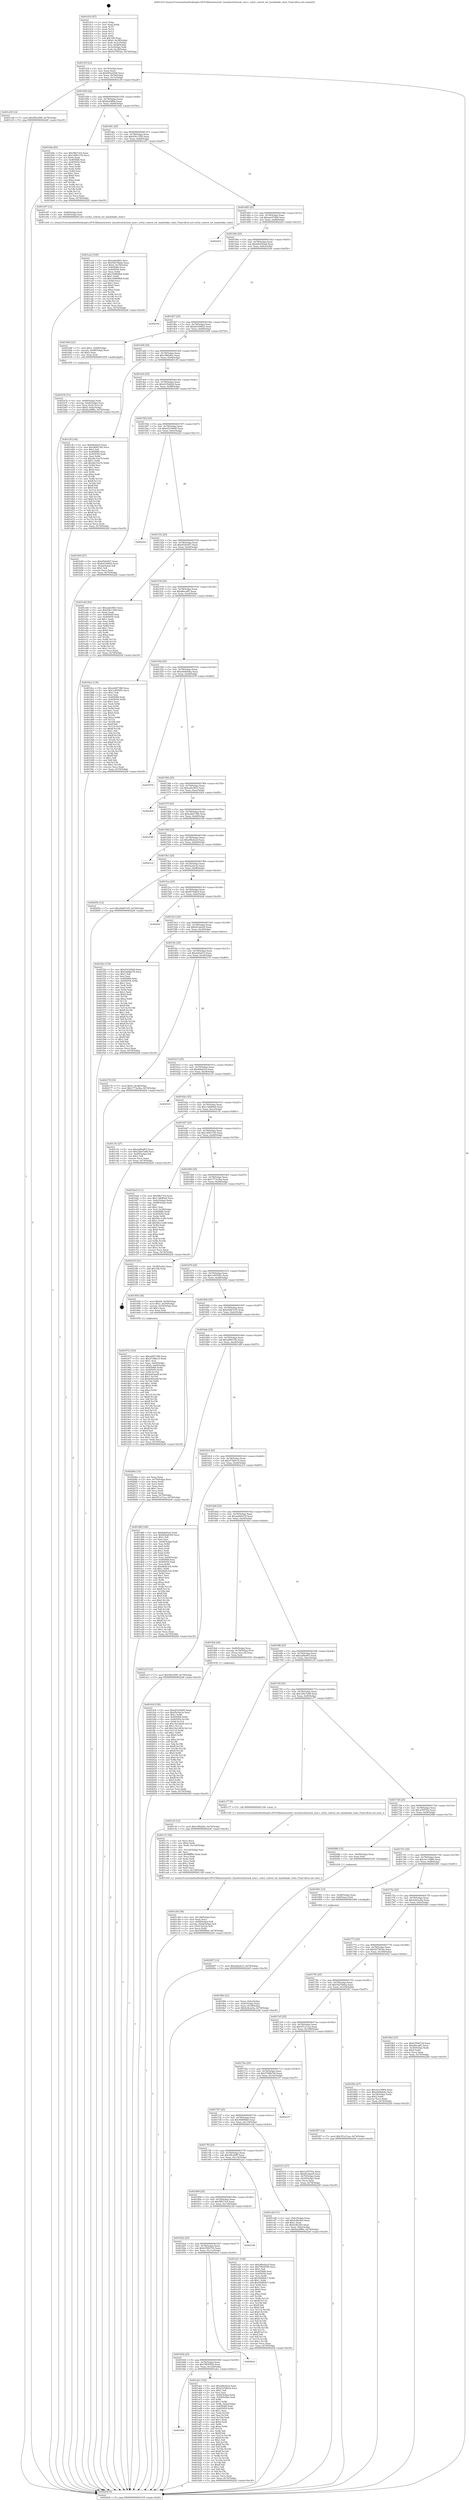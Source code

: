 digraph "0x401410" {
  label = "0x401410 (/mnt/c/Users/mathe/Desktop/tcc/POCII/binaries/extr_linuxfsocfs2stack_user.c_ocfs2_control_set_handshake_state_Final-ollvm.out::main(0))"
  labelloc = "t"
  node[shape=record]

  Entry [label="",width=0.3,height=0.3,shape=circle,fillcolor=black,style=filled]
  "0x40143f" [label="{
     0x40143f [23]\l
     | [instrs]\l
     &nbsp;&nbsp;0x40143f \<+3\>: mov -0x74(%rbp),%eax\l
     &nbsp;&nbsp;0x401442 \<+2\>: mov %eax,%ecx\l
     &nbsp;&nbsp;0x401444 \<+6\>: sub $0x802ad356,%ecx\l
     &nbsp;&nbsp;0x40144a \<+3\>: mov %eax,-0x78(%rbp)\l
     &nbsp;&nbsp;0x40144d \<+3\>: mov %ecx,-0x7c(%rbp)\l
     &nbsp;&nbsp;0x401450 \<+6\>: je 0000000000401e38 \<main+0xa28\>\l
  }"]
  "0x401e38" [label="{
     0x401e38 [12]\l
     | [instrs]\l
     &nbsp;&nbsp;0x401e38 \<+7\>: movl $0x5f4cd5f9,-0x74(%rbp)\l
     &nbsp;&nbsp;0x401e3f \<+5\>: jmp 000000000040224f \<main+0xe3f\>\l
  }"]
  "0x401456" [label="{
     0x401456 [22]\l
     | [instrs]\l
     &nbsp;&nbsp;0x401456 \<+5\>: jmp 000000000040145b \<main+0x4b\>\l
     &nbsp;&nbsp;0x40145b \<+3\>: mov -0x78(%rbp),%eax\l
     &nbsp;&nbsp;0x40145e \<+5\>: sub $0x8a24ff9e,%eax\l
     &nbsp;&nbsp;0x401463 \<+3\>: mov %eax,-0x80(%rbp)\l
     &nbsp;&nbsp;0x401466 \<+6\>: je 0000000000401b9a \<main+0x78a\>\l
  }"]
  Exit [label="",width=0.3,height=0.3,shape=circle,fillcolor=black,style=filled,peripheries=2]
  "0x401b9a" [label="{
     0x401b9a [83]\l
     | [instrs]\l
     &nbsp;&nbsp;0x401b9a \<+5\>: mov $0x5ffa73c6,%eax\l
     &nbsp;&nbsp;0x401b9f \<+5\>: mov $0x14081152,%ecx\l
     &nbsp;&nbsp;0x401ba4 \<+2\>: xor %edx,%edx\l
     &nbsp;&nbsp;0x401ba6 \<+7\>: mov 0x405068,%esi\l
     &nbsp;&nbsp;0x401bad \<+7\>: mov 0x405054,%edi\l
     &nbsp;&nbsp;0x401bb4 \<+3\>: sub $0x1,%edx\l
     &nbsp;&nbsp;0x401bb7 \<+3\>: mov %esi,%r8d\l
     &nbsp;&nbsp;0x401bba \<+3\>: add %edx,%r8d\l
     &nbsp;&nbsp;0x401bbd \<+4\>: imul %r8d,%esi\l
     &nbsp;&nbsp;0x401bc1 \<+3\>: and $0x1,%esi\l
     &nbsp;&nbsp;0x401bc4 \<+3\>: cmp $0x0,%esi\l
     &nbsp;&nbsp;0x401bc7 \<+4\>: sete %r9b\l
     &nbsp;&nbsp;0x401bcb \<+3\>: cmp $0xa,%edi\l
     &nbsp;&nbsp;0x401bce \<+4\>: setl %r10b\l
     &nbsp;&nbsp;0x401bd2 \<+3\>: mov %r9b,%r11b\l
     &nbsp;&nbsp;0x401bd5 \<+3\>: and %r10b,%r11b\l
     &nbsp;&nbsp;0x401bd8 \<+3\>: xor %r10b,%r9b\l
     &nbsp;&nbsp;0x401bdb \<+3\>: or %r9b,%r11b\l
     &nbsp;&nbsp;0x401bde \<+4\>: test $0x1,%r11b\l
     &nbsp;&nbsp;0x401be2 \<+3\>: cmovne %ecx,%eax\l
     &nbsp;&nbsp;0x401be5 \<+3\>: mov %eax,-0x74(%rbp)\l
     &nbsp;&nbsp;0x401be8 \<+5\>: jmp 000000000040224f \<main+0xe3f\>\l
  }"]
  "0x40146c" [label="{
     0x40146c [25]\l
     | [instrs]\l
     &nbsp;&nbsp;0x40146c \<+5\>: jmp 0000000000401471 \<main+0x61\>\l
     &nbsp;&nbsp;0x401471 \<+3\>: mov -0x78(%rbp),%eax\l
     &nbsp;&nbsp;0x401474 \<+5\>: sub $0x93b11f58,%eax\l
     &nbsp;&nbsp;0x401479 \<+6\>: mov %eax,-0x84(%rbp)\l
     &nbsp;&nbsp;0x40147f \<+6\>: je 0000000000401e97 \<main+0xa87\>\l
  }"]
  "0x402097" [label="{
     0x402097 [12]\l
     | [instrs]\l
     &nbsp;&nbsp;0x402097 \<+7\>: movl $0x2d2a433,-0x74(%rbp)\l
     &nbsp;&nbsp;0x40209e \<+5\>: jmp 000000000040224f \<main+0xe3f\>\l
  }"]
  "0x401e97" [label="{
     0x401e97 [12]\l
     | [instrs]\l
     &nbsp;&nbsp;0x401e97 \<+4\>: mov -0x60(%rbp),%rdi\l
     &nbsp;&nbsp;0x401e9b \<+3\>: mov -0x50(%rbp),%esi\l
     &nbsp;&nbsp;0x401e9e \<+5\>: call 00000000004013e0 \<ocfs2_control_set_handshake_state\>\l
     | [calls]\l
     &nbsp;&nbsp;0x4013e0 \{1\} (/mnt/c/Users/mathe/Desktop/tcc/POCII/binaries/extr_linuxfsocfs2stack_user.c_ocfs2_control_set_handshake_state_Final-ollvm.out::ocfs2_control_set_handshake_state)\l
  }"]
  "0x401485" [label="{
     0x401485 [25]\l
     | [instrs]\l
     &nbsp;&nbsp;0x401485 \<+5\>: jmp 000000000040148a \<main+0x7a\>\l
     &nbsp;&nbsp;0x40148a \<+3\>: mov -0x78(%rbp),%eax\l
     &nbsp;&nbsp;0x40148d \<+5\>: sub $0xaac07406,%eax\l
     &nbsp;&nbsp;0x401492 \<+6\>: mov %eax,-0x88(%rbp)\l
     &nbsp;&nbsp;0x401498 \<+6\>: je 0000000000402243 \<main+0xe33\>\l
  }"]
  "0x401fc8" [label="{
     0x401fc8 [150]\l
     | [instrs]\l
     &nbsp;&nbsp;0x401fc8 \<+5\>: mov $0xd3216649,%edx\l
     &nbsp;&nbsp;0x401fcd \<+5\>: mov $0xf5a3dc3e,%esi\l
     &nbsp;&nbsp;0x401fd2 \<+3\>: mov $0x1,%r8b\l
     &nbsp;&nbsp;0x401fd5 \<+8\>: mov 0x405068,%r9d\l
     &nbsp;&nbsp;0x401fdd \<+8\>: mov 0x405054,%r10d\l
     &nbsp;&nbsp;0x401fe5 \<+3\>: mov %r9d,%r11d\l
     &nbsp;&nbsp;0x401fe8 \<+7\>: sub $0x19a14830,%r11d\l
     &nbsp;&nbsp;0x401fef \<+4\>: sub $0x1,%r11d\l
     &nbsp;&nbsp;0x401ff3 \<+7\>: add $0x19a14830,%r11d\l
     &nbsp;&nbsp;0x401ffa \<+4\>: imul %r11d,%r9d\l
     &nbsp;&nbsp;0x401ffe \<+4\>: and $0x1,%r9d\l
     &nbsp;&nbsp;0x402002 \<+4\>: cmp $0x0,%r9d\l
     &nbsp;&nbsp;0x402006 \<+3\>: sete %bl\l
     &nbsp;&nbsp;0x402009 \<+4\>: cmp $0xa,%r10d\l
     &nbsp;&nbsp;0x40200d \<+4\>: setl %r14b\l
     &nbsp;&nbsp;0x402011 \<+3\>: mov %bl,%r15b\l
     &nbsp;&nbsp;0x402014 \<+4\>: xor $0xff,%r15b\l
     &nbsp;&nbsp;0x402018 \<+3\>: mov %r14b,%r12b\l
     &nbsp;&nbsp;0x40201b \<+4\>: xor $0xff,%r12b\l
     &nbsp;&nbsp;0x40201f \<+4\>: xor $0x0,%r8b\l
     &nbsp;&nbsp;0x402023 \<+3\>: mov %r15b,%r13b\l
     &nbsp;&nbsp;0x402026 \<+4\>: and $0x0,%r13b\l
     &nbsp;&nbsp;0x40202a \<+3\>: and %r8b,%bl\l
     &nbsp;&nbsp;0x40202d \<+3\>: mov %r12b,%al\l
     &nbsp;&nbsp;0x402030 \<+2\>: and $0x0,%al\l
     &nbsp;&nbsp;0x402032 \<+3\>: and %r8b,%r14b\l
     &nbsp;&nbsp;0x402035 \<+3\>: or %bl,%r13b\l
     &nbsp;&nbsp;0x402038 \<+3\>: or %r14b,%al\l
     &nbsp;&nbsp;0x40203b \<+3\>: xor %al,%r13b\l
     &nbsp;&nbsp;0x40203e \<+3\>: or %r12b,%r15b\l
     &nbsp;&nbsp;0x402041 \<+4\>: xor $0xff,%r15b\l
     &nbsp;&nbsp;0x402045 \<+4\>: or $0x0,%r8b\l
     &nbsp;&nbsp;0x402049 \<+3\>: and %r8b,%r15b\l
     &nbsp;&nbsp;0x40204c \<+3\>: or %r15b,%r13b\l
     &nbsp;&nbsp;0x40204f \<+4\>: test $0x1,%r13b\l
     &nbsp;&nbsp;0x402053 \<+3\>: cmovne %esi,%edx\l
     &nbsp;&nbsp;0x402056 \<+3\>: mov %edx,-0x74(%rbp)\l
     &nbsp;&nbsp;0x402059 \<+5\>: jmp 000000000040224f \<main+0xe3f\>\l
  }"]
  "0x402243" [label="{
     0x402243\l
  }", style=dashed]
  "0x40149e" [label="{
     0x40149e [25]\l
     | [instrs]\l
     &nbsp;&nbsp;0x40149e \<+5\>: jmp 00000000004014a3 \<main+0x93\>\l
     &nbsp;&nbsp;0x4014a3 \<+3\>: mov -0x78(%rbp),%eax\l
     &nbsp;&nbsp;0x4014a6 \<+5\>: sub $0xb81693a8,%eax\l
     &nbsp;&nbsp;0x4014ab \<+6\>: mov %eax,-0x8c(%rbp)\l
     &nbsp;&nbsp;0x4014b1 \<+6\>: je 0000000000402164 \<main+0xd54\>\l
  }"]
  "0x401ea3" [label="{
     0x401ea3 [100]\l
     | [instrs]\l
     &nbsp;&nbsp;0x401ea3 \<+5\>: mov $0xea6cf403,%esi\l
     &nbsp;&nbsp;0x401ea8 \<+5\>: mov $0x5427bbba,%eax\l
     &nbsp;&nbsp;0x401ead \<+7\>: movl $0x0,-0x70(%rbp)\l
     &nbsp;&nbsp;0x401eb4 \<+7\>: mov 0x405068,%ecx\l
     &nbsp;&nbsp;0x401ebb \<+7\>: mov 0x405054,%edx\l
     &nbsp;&nbsp;0x401ec2 \<+3\>: mov %ecx,%r8d\l
     &nbsp;&nbsp;0x401ec5 \<+7\>: add $0x339608b6,%r8d\l
     &nbsp;&nbsp;0x401ecc \<+4\>: sub $0x1,%r8d\l
     &nbsp;&nbsp;0x401ed0 \<+7\>: sub $0x339608b6,%r8d\l
     &nbsp;&nbsp;0x401ed7 \<+4\>: imul %r8d,%ecx\l
     &nbsp;&nbsp;0x401edb \<+3\>: and $0x1,%ecx\l
     &nbsp;&nbsp;0x401ede \<+3\>: cmp $0x0,%ecx\l
     &nbsp;&nbsp;0x401ee1 \<+4\>: sete %r9b\l
     &nbsp;&nbsp;0x401ee5 \<+3\>: cmp $0xa,%edx\l
     &nbsp;&nbsp;0x401ee8 \<+4\>: setl %r10b\l
     &nbsp;&nbsp;0x401eec \<+3\>: mov %r9b,%r11b\l
     &nbsp;&nbsp;0x401eef \<+3\>: and %r10b,%r11b\l
     &nbsp;&nbsp;0x401ef2 \<+3\>: xor %r10b,%r9b\l
     &nbsp;&nbsp;0x401ef5 \<+3\>: or %r9b,%r11b\l
     &nbsp;&nbsp;0x401ef8 \<+4\>: test $0x1,%r11b\l
     &nbsp;&nbsp;0x401efc \<+3\>: cmovne %eax,%esi\l
     &nbsp;&nbsp;0x401eff \<+3\>: mov %esi,-0x74(%rbp)\l
     &nbsp;&nbsp;0x401f02 \<+5\>: jmp 000000000040224f \<main+0xe3f\>\l
  }"]
  "0x402164" [label="{
     0x402164\l
  }", style=dashed]
  "0x4014b7" [label="{
     0x4014b7 [25]\l
     | [instrs]\l
     &nbsp;&nbsp;0x4014b7 \<+5\>: jmp 00000000004014bc \<main+0xac\>\l
     &nbsp;&nbsp;0x4014bc \<+3\>: mov -0x78(%rbp),%eax\l
     &nbsp;&nbsp;0x4014bf \<+5\>: sub $0xbd149625,%eax\l
     &nbsp;&nbsp;0x4014c4 \<+6\>: mov %eax,-0x90(%rbp)\l
     &nbsp;&nbsp;0x4014ca \<+6\>: je 0000000000401b64 \<main+0x754\>\l
  }"]
  "0x401cb0" [label="{
     0x401cb0 [36]\l
     | [instrs]\l
     &nbsp;&nbsp;0x401cb0 \<+6\>: mov -0x128(%rbp),%ecx\l
     &nbsp;&nbsp;0x401cb6 \<+3\>: imul %eax,%ecx\l
     &nbsp;&nbsp;0x401cb9 \<+4\>: mov -0x60(%rbp),%r8\l
     &nbsp;&nbsp;0x401cbd \<+4\>: movslq -0x64(%rbp),%r9\l
     &nbsp;&nbsp;0x401cc1 \<+4\>: mov (%r8,%r9,8),%r8\l
     &nbsp;&nbsp;0x401cc5 \<+3\>: mov %ecx,(%r8)\l
     &nbsp;&nbsp;0x401cc8 \<+7\>: movl $0x584f96b0,-0x74(%rbp)\l
     &nbsp;&nbsp;0x401ccf \<+5\>: jmp 000000000040224f \<main+0xe3f\>\l
  }"]
  "0x401b64" [label="{
     0x401b64 [23]\l
     | [instrs]\l
     &nbsp;&nbsp;0x401b64 \<+7\>: movl $0x1,-0x68(%rbp)\l
     &nbsp;&nbsp;0x401b6b \<+4\>: movslq -0x68(%rbp),%rax\l
     &nbsp;&nbsp;0x401b6f \<+4\>: shl $0x2,%rax\l
     &nbsp;&nbsp;0x401b73 \<+3\>: mov %rax,%rdi\l
     &nbsp;&nbsp;0x401b76 \<+5\>: call 0000000000401050 \<malloc@plt\>\l
     | [calls]\l
     &nbsp;&nbsp;0x401050 \{1\} (unknown)\l
  }"]
  "0x4014d0" [label="{
     0x4014d0 [25]\l
     | [instrs]\l
     &nbsp;&nbsp;0x4014d0 \<+5\>: jmp 00000000004014d5 \<main+0xc5\>\l
     &nbsp;&nbsp;0x4014d5 \<+3\>: mov -0x78(%rbp),%eax\l
     &nbsp;&nbsp;0x4014d8 \<+5\>: sub $0xc5f6240c,%eax\l
     &nbsp;&nbsp;0x4014dd \<+6\>: mov %eax,-0x94(%rbp)\l
     &nbsp;&nbsp;0x4014e3 \<+6\>: je 0000000000401cff \<main+0x8ef\>\l
  }"]
  "0x401c7c" [label="{
     0x401c7c [52]\l
     | [instrs]\l
     &nbsp;&nbsp;0x401c7c \<+2\>: xor %ecx,%ecx\l
     &nbsp;&nbsp;0x401c7e \<+5\>: mov $0x2,%edx\l
     &nbsp;&nbsp;0x401c83 \<+6\>: mov %edx,-0x124(%rbp)\l
     &nbsp;&nbsp;0x401c89 \<+1\>: cltd\l
     &nbsp;&nbsp;0x401c8a \<+6\>: mov -0x124(%rbp),%esi\l
     &nbsp;&nbsp;0x401c90 \<+2\>: idiv %esi\l
     &nbsp;&nbsp;0x401c92 \<+6\>: imul $0xfffffffe,%edx,%edx\l
     &nbsp;&nbsp;0x401c98 \<+2\>: mov %ecx,%edi\l
     &nbsp;&nbsp;0x401c9a \<+2\>: sub %edx,%edi\l
     &nbsp;&nbsp;0x401c9c \<+2\>: mov %ecx,%edx\l
     &nbsp;&nbsp;0x401c9e \<+3\>: sub $0x1,%edx\l
     &nbsp;&nbsp;0x401ca1 \<+2\>: add %edx,%edi\l
     &nbsp;&nbsp;0x401ca3 \<+2\>: sub %edi,%ecx\l
     &nbsp;&nbsp;0x401ca5 \<+6\>: mov %ecx,-0x128(%rbp)\l
     &nbsp;&nbsp;0x401cab \<+5\>: call 0000000000401160 \<next_i\>\l
     | [calls]\l
     &nbsp;&nbsp;0x401160 \{1\} (/mnt/c/Users/mathe/Desktop/tcc/POCII/binaries/extr_linuxfsocfs2stack_user.c_ocfs2_control_set_handshake_state_Final-ollvm.out::next_i)\l
  }"]
  "0x401cff" [label="{
     0x401cff [144]\l
     | [instrs]\l
     &nbsp;&nbsp;0x401cff \<+5\>: mov $0x8da02c0,%eax\l
     &nbsp;&nbsp;0x401d04 \<+5\>: mov $0x268015fe,%ecx\l
     &nbsp;&nbsp;0x401d09 \<+2\>: mov $0x1,%dl\l
     &nbsp;&nbsp;0x401d0b \<+7\>: mov 0x405068,%esi\l
     &nbsp;&nbsp;0x401d12 \<+7\>: mov 0x405054,%edi\l
     &nbsp;&nbsp;0x401d19 \<+3\>: mov %esi,%r8d\l
     &nbsp;&nbsp;0x401d1c \<+7\>: sub $0x26c33a74,%r8d\l
     &nbsp;&nbsp;0x401d23 \<+4\>: sub $0x1,%r8d\l
     &nbsp;&nbsp;0x401d27 \<+7\>: add $0x26c33a74,%r8d\l
     &nbsp;&nbsp;0x401d2e \<+4\>: imul %r8d,%esi\l
     &nbsp;&nbsp;0x401d32 \<+3\>: and $0x1,%esi\l
     &nbsp;&nbsp;0x401d35 \<+3\>: cmp $0x0,%esi\l
     &nbsp;&nbsp;0x401d38 \<+4\>: sete %r9b\l
     &nbsp;&nbsp;0x401d3c \<+3\>: cmp $0xa,%edi\l
     &nbsp;&nbsp;0x401d3f \<+4\>: setl %r10b\l
     &nbsp;&nbsp;0x401d43 \<+3\>: mov %r9b,%r11b\l
     &nbsp;&nbsp;0x401d46 \<+4\>: xor $0xff,%r11b\l
     &nbsp;&nbsp;0x401d4a \<+3\>: mov %r10b,%bl\l
     &nbsp;&nbsp;0x401d4d \<+3\>: xor $0xff,%bl\l
     &nbsp;&nbsp;0x401d50 \<+3\>: xor $0x0,%dl\l
     &nbsp;&nbsp;0x401d53 \<+3\>: mov %r11b,%r14b\l
     &nbsp;&nbsp;0x401d56 \<+4\>: and $0x0,%r14b\l
     &nbsp;&nbsp;0x401d5a \<+3\>: and %dl,%r9b\l
     &nbsp;&nbsp;0x401d5d \<+3\>: mov %bl,%r15b\l
     &nbsp;&nbsp;0x401d60 \<+4\>: and $0x0,%r15b\l
     &nbsp;&nbsp;0x401d64 \<+3\>: and %dl,%r10b\l
     &nbsp;&nbsp;0x401d67 \<+3\>: or %r9b,%r14b\l
     &nbsp;&nbsp;0x401d6a \<+3\>: or %r10b,%r15b\l
     &nbsp;&nbsp;0x401d6d \<+3\>: xor %r15b,%r14b\l
     &nbsp;&nbsp;0x401d70 \<+3\>: or %bl,%r11b\l
     &nbsp;&nbsp;0x401d73 \<+4\>: xor $0xff,%r11b\l
     &nbsp;&nbsp;0x401d77 \<+3\>: or $0x0,%dl\l
     &nbsp;&nbsp;0x401d7a \<+3\>: and %dl,%r11b\l
     &nbsp;&nbsp;0x401d7d \<+3\>: or %r11b,%r14b\l
     &nbsp;&nbsp;0x401d80 \<+4\>: test $0x1,%r14b\l
     &nbsp;&nbsp;0x401d84 \<+3\>: cmovne %ecx,%eax\l
     &nbsp;&nbsp;0x401d87 \<+3\>: mov %eax,-0x74(%rbp)\l
     &nbsp;&nbsp;0x401d8a \<+5\>: jmp 000000000040224f \<main+0xe3f\>\l
  }"]
  "0x4014e9" [label="{
     0x4014e9 [25]\l
     | [instrs]\l
     &nbsp;&nbsp;0x4014e9 \<+5\>: jmp 00000000004014ee \<main+0xde\>\l
     &nbsp;&nbsp;0x4014ee \<+3\>: mov -0x78(%rbp),%eax\l
     &nbsp;&nbsp;0x4014f1 \<+5\>: sub $0xd105d624,%eax\l
     &nbsp;&nbsp;0x4014f6 \<+6\>: mov %eax,-0x98(%rbp)\l
     &nbsp;&nbsp;0x4014fc \<+6\>: je 0000000000401b49 \<main+0x739\>\l
  }"]
  "0x401b7b" [label="{
     0x401b7b [31]\l
     | [instrs]\l
     &nbsp;&nbsp;0x401b7b \<+4\>: mov -0x60(%rbp),%rdi\l
     &nbsp;&nbsp;0x401b7f \<+4\>: movslq -0x64(%rbp),%rcx\l
     &nbsp;&nbsp;0x401b83 \<+4\>: mov %rax,(%rdi,%rcx,8)\l
     &nbsp;&nbsp;0x401b87 \<+7\>: movl $0x0,-0x6c(%rbp)\l
     &nbsp;&nbsp;0x401b8e \<+7\>: movl $0x8a24ff9e,-0x74(%rbp)\l
     &nbsp;&nbsp;0x401b95 \<+5\>: jmp 000000000040224f \<main+0xe3f\>\l
  }"]
  "0x401b49" [label="{
     0x401b49 [27]\l
     | [instrs]\l
     &nbsp;&nbsp;0x401b49 \<+5\>: mov $0xd52fc6b7,%eax\l
     &nbsp;&nbsp;0x401b4e \<+5\>: mov $0xbd149625,%ecx\l
     &nbsp;&nbsp;0x401b53 \<+3\>: mov -0x2a(%rbp),%dl\l
     &nbsp;&nbsp;0x401b56 \<+3\>: test $0x1,%dl\l
     &nbsp;&nbsp;0x401b59 \<+3\>: cmovne %ecx,%eax\l
     &nbsp;&nbsp;0x401b5c \<+3\>: mov %eax,-0x74(%rbp)\l
     &nbsp;&nbsp;0x401b5f \<+5\>: jmp 000000000040224f \<main+0xe3f\>\l
  }"]
  "0x401502" [label="{
     0x401502 [25]\l
     | [instrs]\l
     &nbsp;&nbsp;0x401502 \<+5\>: jmp 0000000000401507 \<main+0xf7\>\l
     &nbsp;&nbsp;0x401507 \<+3\>: mov -0x78(%rbp),%eax\l
     &nbsp;&nbsp;0x40150a \<+5\>: sub $0xd3216649,%eax\l
     &nbsp;&nbsp;0x40150f \<+6\>: mov %eax,-0x9c(%rbp)\l
     &nbsp;&nbsp;0x401515 \<+6\>: je 0000000000402223 \<main+0xe13\>\l
  }"]
  "0x401854" [label="{
     0x401854\l
  }", style=dashed]
  "0x402223" [label="{
     0x402223\l
  }", style=dashed]
  "0x40151b" [label="{
     0x40151b [25]\l
     | [instrs]\l
     &nbsp;&nbsp;0x40151b \<+5\>: jmp 0000000000401520 \<main+0x110\>\l
     &nbsp;&nbsp;0x401520 \<+3\>: mov -0x78(%rbp),%eax\l
     &nbsp;&nbsp;0x401523 \<+5\>: sub $0xd52fc6b7,%eax\l
     &nbsp;&nbsp;0x401528 \<+6\>: mov %eax,-0xa0(%rbp)\l
     &nbsp;&nbsp;0x40152e \<+6\>: je 0000000000401e44 \<main+0xa34\>\l
  }"]
  "0x401ab1" [label="{
     0x401ab1 [152]\l
     | [instrs]\l
     &nbsp;&nbsp;0x401ab1 \<+5\>: mov $0xef8e42cd,%eax\l
     &nbsp;&nbsp;0x401ab6 \<+5\>: mov $0xd105d624,%ecx\l
     &nbsp;&nbsp;0x401abb \<+2\>: mov $0x1,%dl\l
     &nbsp;&nbsp;0x401abd \<+2\>: xor %esi,%esi\l
     &nbsp;&nbsp;0x401abf \<+3\>: mov -0x64(%rbp),%edi\l
     &nbsp;&nbsp;0x401ac2 \<+3\>: cmp -0x54(%rbp),%edi\l
     &nbsp;&nbsp;0x401ac5 \<+4\>: setl %r8b\l
     &nbsp;&nbsp;0x401ac9 \<+4\>: and $0x1,%r8b\l
     &nbsp;&nbsp;0x401acd \<+4\>: mov %r8b,-0x2a(%rbp)\l
     &nbsp;&nbsp;0x401ad1 \<+7\>: mov 0x405068,%edi\l
     &nbsp;&nbsp;0x401ad8 \<+8\>: mov 0x405054,%r9d\l
     &nbsp;&nbsp;0x401ae0 \<+3\>: sub $0x1,%esi\l
     &nbsp;&nbsp;0x401ae3 \<+3\>: mov %edi,%r10d\l
     &nbsp;&nbsp;0x401ae6 \<+3\>: add %esi,%r10d\l
     &nbsp;&nbsp;0x401ae9 \<+4\>: imul %r10d,%edi\l
     &nbsp;&nbsp;0x401aed \<+3\>: and $0x1,%edi\l
     &nbsp;&nbsp;0x401af0 \<+3\>: cmp $0x0,%edi\l
     &nbsp;&nbsp;0x401af3 \<+4\>: sete %r8b\l
     &nbsp;&nbsp;0x401af7 \<+4\>: cmp $0xa,%r9d\l
     &nbsp;&nbsp;0x401afb \<+4\>: setl %r11b\l
     &nbsp;&nbsp;0x401aff \<+3\>: mov %r8b,%bl\l
     &nbsp;&nbsp;0x401b02 \<+3\>: xor $0xff,%bl\l
     &nbsp;&nbsp;0x401b05 \<+3\>: mov %r11b,%r14b\l
     &nbsp;&nbsp;0x401b08 \<+4\>: xor $0xff,%r14b\l
     &nbsp;&nbsp;0x401b0c \<+3\>: xor $0x1,%dl\l
     &nbsp;&nbsp;0x401b0f \<+3\>: mov %bl,%r15b\l
     &nbsp;&nbsp;0x401b12 \<+4\>: and $0xff,%r15b\l
     &nbsp;&nbsp;0x401b16 \<+3\>: and %dl,%r8b\l
     &nbsp;&nbsp;0x401b19 \<+3\>: mov %r14b,%r12b\l
     &nbsp;&nbsp;0x401b1c \<+4\>: and $0xff,%r12b\l
     &nbsp;&nbsp;0x401b20 \<+3\>: and %dl,%r11b\l
     &nbsp;&nbsp;0x401b23 \<+3\>: or %r8b,%r15b\l
     &nbsp;&nbsp;0x401b26 \<+3\>: or %r11b,%r12b\l
     &nbsp;&nbsp;0x401b29 \<+3\>: xor %r12b,%r15b\l
     &nbsp;&nbsp;0x401b2c \<+3\>: or %r14b,%bl\l
     &nbsp;&nbsp;0x401b2f \<+3\>: xor $0xff,%bl\l
     &nbsp;&nbsp;0x401b32 \<+3\>: or $0x1,%dl\l
     &nbsp;&nbsp;0x401b35 \<+2\>: and %dl,%bl\l
     &nbsp;&nbsp;0x401b37 \<+3\>: or %bl,%r15b\l
     &nbsp;&nbsp;0x401b3a \<+4\>: test $0x1,%r15b\l
     &nbsp;&nbsp;0x401b3e \<+3\>: cmovne %ecx,%eax\l
     &nbsp;&nbsp;0x401b41 \<+3\>: mov %eax,-0x74(%rbp)\l
     &nbsp;&nbsp;0x401b44 \<+5\>: jmp 000000000040224f \<main+0xe3f\>\l
  }"]
  "0x401e44" [label="{
     0x401e44 [83]\l
     | [instrs]\l
     &nbsp;&nbsp;0x401e44 \<+5\>: mov $0xea6cf403,%eax\l
     &nbsp;&nbsp;0x401e49 \<+5\>: mov $0x93b11f58,%ecx\l
     &nbsp;&nbsp;0x401e4e \<+2\>: xor %edx,%edx\l
     &nbsp;&nbsp;0x401e50 \<+7\>: mov 0x405068,%esi\l
     &nbsp;&nbsp;0x401e57 \<+7\>: mov 0x405054,%edi\l
     &nbsp;&nbsp;0x401e5e \<+3\>: sub $0x1,%edx\l
     &nbsp;&nbsp;0x401e61 \<+3\>: mov %esi,%r8d\l
     &nbsp;&nbsp;0x401e64 \<+3\>: add %edx,%r8d\l
     &nbsp;&nbsp;0x401e67 \<+4\>: imul %r8d,%esi\l
     &nbsp;&nbsp;0x401e6b \<+3\>: and $0x1,%esi\l
     &nbsp;&nbsp;0x401e6e \<+3\>: cmp $0x0,%esi\l
     &nbsp;&nbsp;0x401e71 \<+4\>: sete %r9b\l
     &nbsp;&nbsp;0x401e75 \<+3\>: cmp $0xa,%edi\l
     &nbsp;&nbsp;0x401e78 \<+4\>: setl %r10b\l
     &nbsp;&nbsp;0x401e7c \<+3\>: mov %r9b,%r11b\l
     &nbsp;&nbsp;0x401e7f \<+3\>: and %r10b,%r11b\l
     &nbsp;&nbsp;0x401e82 \<+3\>: xor %r10b,%r9b\l
     &nbsp;&nbsp;0x401e85 \<+3\>: or %r9b,%r11b\l
     &nbsp;&nbsp;0x401e88 \<+4\>: test $0x1,%r11b\l
     &nbsp;&nbsp;0x401e8c \<+3\>: cmovne %ecx,%eax\l
     &nbsp;&nbsp;0x401e8f \<+3\>: mov %eax,-0x74(%rbp)\l
     &nbsp;&nbsp;0x401e92 \<+5\>: jmp 000000000040224f \<main+0xe3f\>\l
  }"]
  "0x401534" [label="{
     0x401534 [25]\l
     | [instrs]\l
     &nbsp;&nbsp;0x401534 \<+5\>: jmp 0000000000401539 \<main+0x129\>\l
     &nbsp;&nbsp;0x401539 \<+3\>: mov -0x78(%rbp),%eax\l
     &nbsp;&nbsp;0x40153c \<+5\>: sub $0xd6ecaff1,%eax\l
     &nbsp;&nbsp;0x401541 \<+6\>: mov %eax,-0xa4(%rbp)\l
     &nbsp;&nbsp;0x401547 \<+6\>: je 00000000004018ce \<main+0x4be\>\l
  }"]
  "0x40183b" [label="{
     0x40183b [25]\l
     | [instrs]\l
     &nbsp;&nbsp;0x40183b \<+5\>: jmp 0000000000401840 \<main+0x430\>\l
     &nbsp;&nbsp;0x401840 \<+3\>: mov -0x78(%rbp),%eax\l
     &nbsp;&nbsp;0x401843 \<+5\>: sub $0x7f830559,%eax\l
     &nbsp;&nbsp;0x401848 \<+6\>: mov %eax,-0x120(%rbp)\l
     &nbsp;&nbsp;0x40184e \<+6\>: je 0000000000401ab1 \<main+0x6a1\>\l
  }"]
  "0x4018ce" [label="{
     0x4018ce [134]\l
     | [instrs]\l
     &nbsp;&nbsp;0x4018ce \<+5\>: mov $0xed447386,%eax\l
     &nbsp;&nbsp;0x4018d3 \<+5\>: mov $0x1a95595c,%ecx\l
     &nbsp;&nbsp;0x4018d8 \<+2\>: mov $0x1,%dl\l
     &nbsp;&nbsp;0x4018da \<+2\>: xor %esi,%esi\l
     &nbsp;&nbsp;0x4018dc \<+7\>: mov 0x405068,%edi\l
     &nbsp;&nbsp;0x4018e3 \<+8\>: mov 0x405054,%r8d\l
     &nbsp;&nbsp;0x4018eb \<+3\>: sub $0x1,%esi\l
     &nbsp;&nbsp;0x4018ee \<+3\>: mov %edi,%r9d\l
     &nbsp;&nbsp;0x4018f1 \<+3\>: add %esi,%r9d\l
     &nbsp;&nbsp;0x4018f4 \<+4\>: imul %r9d,%edi\l
     &nbsp;&nbsp;0x4018f8 \<+3\>: and $0x1,%edi\l
     &nbsp;&nbsp;0x4018fb \<+3\>: cmp $0x0,%edi\l
     &nbsp;&nbsp;0x4018fe \<+4\>: sete %r10b\l
     &nbsp;&nbsp;0x401902 \<+4\>: cmp $0xa,%r8d\l
     &nbsp;&nbsp;0x401906 \<+4\>: setl %r11b\l
     &nbsp;&nbsp;0x40190a \<+3\>: mov %r10b,%bl\l
     &nbsp;&nbsp;0x40190d \<+3\>: xor $0xff,%bl\l
     &nbsp;&nbsp;0x401910 \<+3\>: mov %r11b,%r14b\l
     &nbsp;&nbsp;0x401913 \<+4\>: xor $0xff,%r14b\l
     &nbsp;&nbsp;0x401917 \<+3\>: xor $0x1,%dl\l
     &nbsp;&nbsp;0x40191a \<+3\>: mov %bl,%r15b\l
     &nbsp;&nbsp;0x40191d \<+4\>: and $0xff,%r15b\l
     &nbsp;&nbsp;0x401921 \<+3\>: and %dl,%r10b\l
     &nbsp;&nbsp;0x401924 \<+3\>: mov %r14b,%r12b\l
     &nbsp;&nbsp;0x401927 \<+4\>: and $0xff,%r12b\l
     &nbsp;&nbsp;0x40192b \<+3\>: and %dl,%r11b\l
     &nbsp;&nbsp;0x40192e \<+3\>: or %r10b,%r15b\l
     &nbsp;&nbsp;0x401931 \<+3\>: or %r11b,%r12b\l
     &nbsp;&nbsp;0x401934 \<+3\>: xor %r12b,%r15b\l
     &nbsp;&nbsp;0x401937 \<+3\>: or %r14b,%bl\l
     &nbsp;&nbsp;0x40193a \<+3\>: xor $0xff,%bl\l
     &nbsp;&nbsp;0x40193d \<+3\>: or $0x1,%dl\l
     &nbsp;&nbsp;0x401940 \<+2\>: and %dl,%bl\l
     &nbsp;&nbsp;0x401942 \<+3\>: or %bl,%r15b\l
     &nbsp;&nbsp;0x401945 \<+4\>: test $0x1,%r15b\l
     &nbsp;&nbsp;0x401949 \<+3\>: cmovne %ecx,%eax\l
     &nbsp;&nbsp;0x40194c \<+3\>: mov %eax,-0x74(%rbp)\l
     &nbsp;&nbsp;0x40194f \<+5\>: jmp 000000000040224f \<main+0xe3f\>\l
  }"]
  "0x40154d" [label="{
     0x40154d [25]\l
     | [instrs]\l
     &nbsp;&nbsp;0x40154d \<+5\>: jmp 0000000000401552 \<main+0x142\>\l
     &nbsp;&nbsp;0x401552 \<+3\>: mov -0x78(%rbp),%eax\l
     &nbsp;&nbsp;0x401555 \<+5\>: sub $0xe0d4db4a,%eax\l
     &nbsp;&nbsp;0x40155a \<+6\>: mov %eax,-0xa8(%rbp)\l
     &nbsp;&nbsp;0x401560 \<+6\>: je 0000000000401879 \<main+0x469\>\l
  }"]
  "0x4020a3" [label="{
     0x4020a3\l
  }", style=dashed]
  "0x401879" [label="{
     0x401879\l
  }", style=dashed]
  "0x401566" [label="{
     0x401566 [25]\l
     | [instrs]\l
     &nbsp;&nbsp;0x401566 \<+5\>: jmp 000000000040156b \<main+0x15b\>\l
     &nbsp;&nbsp;0x40156b \<+3\>: mov -0x78(%rbp),%eax\l
     &nbsp;&nbsp;0x40156e \<+5\>: sub $0xea6cf403,%eax\l
     &nbsp;&nbsp;0x401573 \<+6\>: mov %eax,-0xac(%rbp)\l
     &nbsp;&nbsp;0x401579 \<+6\>: je 0000000000402204 \<main+0xdf4\>\l
  }"]
  "0x401822" [label="{
     0x401822 [25]\l
     | [instrs]\l
     &nbsp;&nbsp;0x401822 \<+5\>: jmp 0000000000401827 \<main+0x417\>\l
     &nbsp;&nbsp;0x401827 \<+3\>: mov -0x78(%rbp),%eax\l
     &nbsp;&nbsp;0x40182a \<+5\>: sub $0x63506734,%eax\l
     &nbsp;&nbsp;0x40182f \<+6\>: mov %eax,-0x11c(%rbp)\l
     &nbsp;&nbsp;0x401835 \<+6\>: je 00000000004020a3 \<main+0xc93\>\l
  }"]
  "0x402204" [label="{
     0x402204\l
  }", style=dashed]
  "0x40157f" [label="{
     0x40157f [25]\l
     | [instrs]\l
     &nbsp;&nbsp;0x40157f \<+5\>: jmp 0000000000401584 \<main+0x174\>\l
     &nbsp;&nbsp;0x401584 \<+3\>: mov -0x78(%rbp),%eax\l
     &nbsp;&nbsp;0x401587 \<+5\>: sub $0xed447386,%eax\l
     &nbsp;&nbsp;0x40158c \<+6\>: mov %eax,-0xb0(%rbp)\l
     &nbsp;&nbsp;0x401592 \<+6\>: je 0000000000402198 \<main+0xd88\>\l
  }"]
  "0x4021d9" [label="{
     0x4021d9\l
  }", style=dashed]
  "0x402198" [label="{
     0x402198\l
  }", style=dashed]
  "0x401598" [label="{
     0x401598 [25]\l
     | [instrs]\l
     &nbsp;&nbsp;0x401598 \<+5\>: jmp 000000000040159d \<main+0x18d\>\l
     &nbsp;&nbsp;0x40159d \<+3\>: mov -0x78(%rbp),%eax\l
     &nbsp;&nbsp;0x4015a0 \<+5\>: sub $0xef8e42cd,%eax\l
     &nbsp;&nbsp;0x4015a5 \<+6\>: mov %eax,-0xb4(%rbp)\l
     &nbsp;&nbsp;0x4015ab \<+6\>: je 00000000004021cd \<main+0xdbd\>\l
  }"]
  "0x401809" [label="{
     0x401809 [25]\l
     | [instrs]\l
     &nbsp;&nbsp;0x401809 \<+5\>: jmp 000000000040180e \<main+0x3fe\>\l
     &nbsp;&nbsp;0x40180e \<+3\>: mov -0x78(%rbp),%eax\l
     &nbsp;&nbsp;0x401811 \<+5\>: sub $0x5ffa73c6,%eax\l
     &nbsp;&nbsp;0x401816 \<+6\>: mov %eax,-0x118(%rbp)\l
     &nbsp;&nbsp;0x40181c \<+6\>: je 00000000004021d9 \<main+0xdc9\>\l
  }"]
  "0x4021cd" [label="{
     0x4021cd\l
  }", style=dashed]
  "0x4015b1" [label="{
     0x4015b1 [25]\l
     | [instrs]\l
     &nbsp;&nbsp;0x4015b1 \<+5\>: jmp 00000000004015b6 \<main+0x1a6\>\l
     &nbsp;&nbsp;0x4015b6 \<+3\>: mov -0x78(%rbp),%eax\l
     &nbsp;&nbsp;0x4015b9 \<+5\>: sub $0xf5a3dc3e,%eax\l
     &nbsp;&nbsp;0x4015be \<+6\>: mov %eax,-0xb8(%rbp)\l
     &nbsp;&nbsp;0x4015c4 \<+6\>: je 000000000040205e \<main+0xc4e\>\l
  }"]
  "0x401a21" [label="{
     0x401a21 [144]\l
     | [instrs]\l
     &nbsp;&nbsp;0x401a21 \<+5\>: mov $0xef8e42cd,%eax\l
     &nbsp;&nbsp;0x401a26 \<+5\>: mov $0x7f830559,%ecx\l
     &nbsp;&nbsp;0x401a2b \<+2\>: mov $0x1,%dl\l
     &nbsp;&nbsp;0x401a2d \<+7\>: mov 0x405068,%esi\l
     &nbsp;&nbsp;0x401a34 \<+7\>: mov 0x405054,%edi\l
     &nbsp;&nbsp;0x401a3b \<+3\>: mov %esi,%r8d\l
     &nbsp;&nbsp;0x401a3e \<+7\>: sub $0x592fb9c7,%r8d\l
     &nbsp;&nbsp;0x401a45 \<+4\>: sub $0x1,%r8d\l
     &nbsp;&nbsp;0x401a49 \<+7\>: add $0x592fb9c7,%r8d\l
     &nbsp;&nbsp;0x401a50 \<+4\>: imul %r8d,%esi\l
     &nbsp;&nbsp;0x401a54 \<+3\>: and $0x1,%esi\l
     &nbsp;&nbsp;0x401a57 \<+3\>: cmp $0x0,%esi\l
     &nbsp;&nbsp;0x401a5a \<+4\>: sete %r9b\l
     &nbsp;&nbsp;0x401a5e \<+3\>: cmp $0xa,%edi\l
     &nbsp;&nbsp;0x401a61 \<+4\>: setl %r10b\l
     &nbsp;&nbsp;0x401a65 \<+3\>: mov %r9b,%r11b\l
     &nbsp;&nbsp;0x401a68 \<+4\>: xor $0xff,%r11b\l
     &nbsp;&nbsp;0x401a6c \<+3\>: mov %r10b,%bl\l
     &nbsp;&nbsp;0x401a6f \<+3\>: xor $0xff,%bl\l
     &nbsp;&nbsp;0x401a72 \<+3\>: xor $0x0,%dl\l
     &nbsp;&nbsp;0x401a75 \<+3\>: mov %r11b,%r14b\l
     &nbsp;&nbsp;0x401a78 \<+4\>: and $0x0,%r14b\l
     &nbsp;&nbsp;0x401a7c \<+3\>: and %dl,%r9b\l
     &nbsp;&nbsp;0x401a7f \<+3\>: mov %bl,%r15b\l
     &nbsp;&nbsp;0x401a82 \<+4\>: and $0x0,%r15b\l
     &nbsp;&nbsp;0x401a86 \<+3\>: and %dl,%r10b\l
     &nbsp;&nbsp;0x401a89 \<+3\>: or %r9b,%r14b\l
     &nbsp;&nbsp;0x401a8c \<+3\>: or %r10b,%r15b\l
     &nbsp;&nbsp;0x401a8f \<+3\>: xor %r15b,%r14b\l
     &nbsp;&nbsp;0x401a92 \<+3\>: or %bl,%r11b\l
     &nbsp;&nbsp;0x401a95 \<+4\>: xor $0xff,%r11b\l
     &nbsp;&nbsp;0x401a99 \<+3\>: or $0x0,%dl\l
     &nbsp;&nbsp;0x401a9c \<+3\>: and %dl,%r11b\l
     &nbsp;&nbsp;0x401a9f \<+3\>: or %r11b,%r14b\l
     &nbsp;&nbsp;0x401aa2 \<+4\>: test $0x1,%r14b\l
     &nbsp;&nbsp;0x401aa6 \<+3\>: cmovne %ecx,%eax\l
     &nbsp;&nbsp;0x401aa9 \<+3\>: mov %eax,-0x74(%rbp)\l
     &nbsp;&nbsp;0x401aac \<+5\>: jmp 000000000040224f \<main+0xe3f\>\l
  }"]
  "0x40205e" [label="{
     0x40205e [12]\l
     | [instrs]\l
     &nbsp;&nbsp;0x40205e \<+7\>: movl $0x20d67e55,-0x74(%rbp)\l
     &nbsp;&nbsp;0x402065 \<+5\>: jmp 000000000040224f \<main+0xe3f\>\l
  }"]
  "0x4015ca" [label="{
     0x4015ca [25]\l
     | [instrs]\l
     &nbsp;&nbsp;0x4015ca \<+5\>: jmp 00000000004015cf \<main+0x1bf\>\l
     &nbsp;&nbsp;0x4015cf \<+3\>: mov -0x78(%rbp),%eax\l
     &nbsp;&nbsp;0x4015d2 \<+5\>: sub $0xfb75dfa4,%eax\l
     &nbsp;&nbsp;0x4015d7 \<+6\>: mov %eax,-0xbc(%rbp)\l
     &nbsp;&nbsp;0x4015dd \<+6\>: je 00000000004020af \<main+0xc9f\>\l
  }"]
  "0x4017f0" [label="{
     0x4017f0 [25]\l
     | [instrs]\l
     &nbsp;&nbsp;0x4017f0 \<+5\>: jmp 00000000004017f5 \<main+0x3e5\>\l
     &nbsp;&nbsp;0x4017f5 \<+3\>: mov -0x78(%rbp),%eax\l
     &nbsp;&nbsp;0x4017f8 \<+5\>: sub $0x5f4cd5f9,%eax\l
     &nbsp;&nbsp;0x4017fd \<+6\>: mov %eax,-0x114(%rbp)\l
     &nbsp;&nbsp;0x401803 \<+6\>: je 0000000000401a21 \<main+0x611\>\l
  }"]
  "0x4020af" [label="{
     0x4020af\l
  }", style=dashed]
  "0x4015e3" [label="{
     0x4015e3 [25]\l
     | [instrs]\l
     &nbsp;&nbsp;0x4015e3 \<+5\>: jmp 00000000004015e8 \<main+0x1d8\>\l
     &nbsp;&nbsp;0x4015e8 \<+3\>: mov -0x78(%rbp),%eax\l
     &nbsp;&nbsp;0x4015eb \<+5\>: sub $0xfd1ab2e0,%eax\l
     &nbsp;&nbsp;0x4015f0 \<+6\>: mov %eax,-0xc0(%rbp)\l
     &nbsp;&nbsp;0x4015f6 \<+6\>: je 0000000000401f2e \<main+0xb1e\>\l
  }"]
  "0x401cd4" [label="{
     0x401cd4 [31]\l
     | [instrs]\l
     &nbsp;&nbsp;0x401cd4 \<+3\>: mov -0x6c(%rbp),%eax\l
     &nbsp;&nbsp;0x401cd7 \<+5\>: add $0xfcdfa3b4,%eax\l
     &nbsp;&nbsp;0x401cdc \<+3\>: add $0x1,%eax\l
     &nbsp;&nbsp;0x401cdf \<+5\>: sub $0xfcdfa3b4,%eax\l
     &nbsp;&nbsp;0x401ce4 \<+3\>: mov %eax,-0x6c(%rbp)\l
     &nbsp;&nbsp;0x401ce7 \<+7\>: movl $0x8a24ff9e,-0x74(%rbp)\l
     &nbsp;&nbsp;0x401cee \<+5\>: jmp 000000000040224f \<main+0xe3f\>\l
  }"]
  "0x401f2e" [label="{
     0x401f2e [134]\l
     | [instrs]\l
     &nbsp;&nbsp;0x401f2e \<+5\>: mov $0xd3216649,%eax\l
     &nbsp;&nbsp;0x401f33 \<+5\>: mov $0x2a6bbe78,%ecx\l
     &nbsp;&nbsp;0x401f38 \<+2\>: mov $0x1,%dl\l
     &nbsp;&nbsp;0x401f3a \<+2\>: xor %esi,%esi\l
     &nbsp;&nbsp;0x401f3c \<+7\>: mov 0x405068,%edi\l
     &nbsp;&nbsp;0x401f43 \<+8\>: mov 0x405054,%r8d\l
     &nbsp;&nbsp;0x401f4b \<+3\>: sub $0x1,%esi\l
     &nbsp;&nbsp;0x401f4e \<+3\>: mov %edi,%r9d\l
     &nbsp;&nbsp;0x401f51 \<+3\>: add %esi,%r9d\l
     &nbsp;&nbsp;0x401f54 \<+4\>: imul %r9d,%edi\l
     &nbsp;&nbsp;0x401f58 \<+3\>: and $0x1,%edi\l
     &nbsp;&nbsp;0x401f5b \<+3\>: cmp $0x0,%edi\l
     &nbsp;&nbsp;0x401f5e \<+4\>: sete %r10b\l
     &nbsp;&nbsp;0x401f62 \<+4\>: cmp $0xa,%r8d\l
     &nbsp;&nbsp;0x401f66 \<+4\>: setl %r11b\l
     &nbsp;&nbsp;0x401f6a \<+3\>: mov %r10b,%bl\l
     &nbsp;&nbsp;0x401f6d \<+3\>: xor $0xff,%bl\l
     &nbsp;&nbsp;0x401f70 \<+3\>: mov %r11b,%r14b\l
     &nbsp;&nbsp;0x401f73 \<+4\>: xor $0xff,%r14b\l
     &nbsp;&nbsp;0x401f77 \<+3\>: xor $0x1,%dl\l
     &nbsp;&nbsp;0x401f7a \<+3\>: mov %bl,%r15b\l
     &nbsp;&nbsp;0x401f7d \<+4\>: and $0xff,%r15b\l
     &nbsp;&nbsp;0x401f81 \<+3\>: and %dl,%r10b\l
     &nbsp;&nbsp;0x401f84 \<+3\>: mov %r14b,%r12b\l
     &nbsp;&nbsp;0x401f87 \<+4\>: and $0xff,%r12b\l
     &nbsp;&nbsp;0x401f8b \<+3\>: and %dl,%r11b\l
     &nbsp;&nbsp;0x401f8e \<+3\>: or %r10b,%r15b\l
     &nbsp;&nbsp;0x401f91 \<+3\>: or %r11b,%r12b\l
     &nbsp;&nbsp;0x401f94 \<+3\>: xor %r12b,%r15b\l
     &nbsp;&nbsp;0x401f97 \<+3\>: or %r14b,%bl\l
     &nbsp;&nbsp;0x401f9a \<+3\>: xor $0xff,%bl\l
     &nbsp;&nbsp;0x401f9d \<+3\>: or $0x1,%dl\l
     &nbsp;&nbsp;0x401fa0 \<+2\>: and %dl,%bl\l
     &nbsp;&nbsp;0x401fa2 \<+3\>: or %bl,%r15b\l
     &nbsp;&nbsp;0x401fa5 \<+4\>: test $0x1,%r15b\l
     &nbsp;&nbsp;0x401fa9 \<+3\>: cmovne %ecx,%eax\l
     &nbsp;&nbsp;0x401fac \<+3\>: mov %eax,-0x74(%rbp)\l
     &nbsp;&nbsp;0x401faf \<+5\>: jmp 000000000040224f \<main+0xe3f\>\l
  }"]
  "0x4015fc" [label="{
     0x4015fc [25]\l
     | [instrs]\l
     &nbsp;&nbsp;0x4015fc \<+5\>: jmp 0000000000401601 \<main+0x1f1\>\l
     &nbsp;&nbsp;0x401601 \<+3\>: mov -0x78(%rbp),%eax\l
     &nbsp;&nbsp;0x401604 \<+5\>: sub $0x2d2a433,%eax\l
     &nbsp;&nbsp;0x401609 \<+6\>: mov %eax,-0xc4(%rbp)\l
     &nbsp;&nbsp;0x40160f \<+6\>: je 0000000000402170 \<main+0xd60\>\l
  }"]
  "0x4017d7" [label="{
     0x4017d7 [25]\l
     | [instrs]\l
     &nbsp;&nbsp;0x4017d7 \<+5\>: jmp 00000000004017dc \<main+0x3cc\>\l
     &nbsp;&nbsp;0x4017dc \<+3\>: mov -0x78(%rbp),%eax\l
     &nbsp;&nbsp;0x4017df \<+5\>: sub $0x584f96b0,%eax\l
     &nbsp;&nbsp;0x4017e4 \<+6\>: mov %eax,-0x110(%rbp)\l
     &nbsp;&nbsp;0x4017ea \<+6\>: je 0000000000401cd4 \<main+0x8c4\>\l
  }"]
  "0x402170" [label="{
     0x402170 [19]\l
     | [instrs]\l
     &nbsp;&nbsp;0x402170 \<+7\>: movl $0x0,-0x38(%rbp)\l
     &nbsp;&nbsp;0x402177 \<+7\>: movl $0x1773a3ba,-0x74(%rbp)\l
     &nbsp;&nbsp;0x40217e \<+5\>: jmp 000000000040224f \<main+0xe3f\>\l
  }"]
  "0x401615" [label="{
     0x401615 [25]\l
     | [instrs]\l
     &nbsp;&nbsp;0x401615 \<+5\>: jmp 000000000040161a \<main+0x20a\>\l
     &nbsp;&nbsp;0x40161a \<+3\>: mov -0x78(%rbp),%eax\l
     &nbsp;&nbsp;0x40161d \<+5\>: sub $0x8da02c0,%eax\l
     &nbsp;&nbsp;0x401622 \<+6\>: mov %eax,-0xc8(%rbp)\l
     &nbsp;&nbsp;0x401628 \<+6\>: je 00000000004021e5 \<main+0xdd5\>\l
  }"]
  "0x402107" [label="{
     0x402107\l
  }", style=dashed]
  "0x4021e5" [label="{
     0x4021e5\l
  }", style=dashed]
  "0x40162e" [label="{
     0x40162e [25]\l
     | [instrs]\l
     &nbsp;&nbsp;0x40162e \<+5\>: jmp 0000000000401633 \<main+0x223\>\l
     &nbsp;&nbsp;0x401633 \<+3\>: mov -0x78(%rbp),%eax\l
     &nbsp;&nbsp;0x401636 \<+5\>: sub $0x13db89a9,%eax\l
     &nbsp;&nbsp;0x40163b \<+6\>: mov %eax,-0xcc(%rbp)\l
     &nbsp;&nbsp;0x401641 \<+6\>: je 0000000000401c5c \<main+0x84c\>\l
  }"]
  "0x4017be" [label="{
     0x4017be [25]\l
     | [instrs]\l
     &nbsp;&nbsp;0x4017be \<+5\>: jmp 00000000004017c3 \<main+0x3b3\>\l
     &nbsp;&nbsp;0x4017c3 \<+3\>: mov -0x78(%rbp),%eax\l
     &nbsp;&nbsp;0x4017c6 \<+5\>: sub $0x57d8b726,%eax\l
     &nbsp;&nbsp;0x4017cb \<+6\>: mov %eax,-0x10c(%rbp)\l
     &nbsp;&nbsp;0x4017d1 \<+6\>: je 0000000000402107 \<main+0xcf7\>\l
  }"]
  "0x401c5c" [label="{
     0x401c5c [27]\l
     | [instrs]\l
     &nbsp;&nbsp;0x401c5c \<+5\>: mov $0x2af9ad03,%eax\l
     &nbsp;&nbsp;0x401c61 \<+5\>: mov $0x320e7a98,%ecx\l
     &nbsp;&nbsp;0x401c66 \<+3\>: mov -0x29(%rbp),%dl\l
     &nbsp;&nbsp;0x401c69 \<+3\>: test $0x1,%dl\l
     &nbsp;&nbsp;0x401c6c \<+3\>: cmovne %ecx,%eax\l
     &nbsp;&nbsp;0x401c6f \<+3\>: mov %eax,-0x74(%rbp)\l
     &nbsp;&nbsp;0x401c72 \<+5\>: jmp 000000000040224f \<main+0xe3f\>\l
  }"]
  "0x401647" [label="{
     0x401647 [25]\l
     | [instrs]\l
     &nbsp;&nbsp;0x401647 \<+5\>: jmp 000000000040164c \<main+0x23c\>\l
     &nbsp;&nbsp;0x40164c \<+3\>: mov -0x78(%rbp),%eax\l
     &nbsp;&nbsp;0x40164f \<+5\>: sub $0x14081152,%eax\l
     &nbsp;&nbsp;0x401654 \<+6\>: mov %eax,-0xd0(%rbp)\l
     &nbsp;&nbsp;0x40165a \<+6\>: je 0000000000401bed \<main+0x7dd\>\l
  }"]
  "0x401f13" [label="{
     0x401f13 [27]\l
     | [instrs]\l
     &nbsp;&nbsp;0x401f13 \<+5\>: mov $0x3cf5576a,%eax\l
     &nbsp;&nbsp;0x401f18 \<+5\>: mov $0xfd1ab2e0,%ecx\l
     &nbsp;&nbsp;0x401f1d \<+3\>: mov -0x70(%rbp),%edx\l
     &nbsp;&nbsp;0x401f20 \<+3\>: cmp -0x54(%rbp),%edx\l
     &nbsp;&nbsp;0x401f23 \<+3\>: cmovl %ecx,%eax\l
     &nbsp;&nbsp;0x401f26 \<+3\>: mov %eax,-0x74(%rbp)\l
     &nbsp;&nbsp;0x401f29 \<+5\>: jmp 000000000040224f \<main+0xe3f\>\l
  }"]
  "0x401bed" [label="{
     0x401bed [111]\l
     | [instrs]\l
     &nbsp;&nbsp;0x401bed \<+5\>: mov $0x5ffa73c6,%eax\l
     &nbsp;&nbsp;0x401bf2 \<+5\>: mov $0x13db89a9,%ecx\l
     &nbsp;&nbsp;0x401bf7 \<+3\>: mov -0x6c(%rbp),%edx\l
     &nbsp;&nbsp;0x401bfa \<+3\>: cmp -0x68(%rbp),%edx\l
     &nbsp;&nbsp;0x401bfd \<+4\>: setl %sil\l
     &nbsp;&nbsp;0x401c01 \<+4\>: and $0x1,%sil\l
     &nbsp;&nbsp;0x401c05 \<+4\>: mov %sil,-0x29(%rbp)\l
     &nbsp;&nbsp;0x401c09 \<+7\>: mov 0x405068,%edx\l
     &nbsp;&nbsp;0x401c10 \<+7\>: mov 0x405054,%edi\l
     &nbsp;&nbsp;0x401c17 \<+3\>: mov %edx,%r8d\l
     &nbsp;&nbsp;0x401c1a \<+7\>: sub $0x58cc1e96,%r8d\l
     &nbsp;&nbsp;0x401c21 \<+4\>: sub $0x1,%r8d\l
     &nbsp;&nbsp;0x401c25 \<+7\>: add $0x58cc1e96,%r8d\l
     &nbsp;&nbsp;0x401c2c \<+4\>: imul %r8d,%edx\l
     &nbsp;&nbsp;0x401c30 \<+3\>: and $0x1,%edx\l
     &nbsp;&nbsp;0x401c33 \<+3\>: cmp $0x0,%edx\l
     &nbsp;&nbsp;0x401c36 \<+4\>: sete %sil\l
     &nbsp;&nbsp;0x401c3a \<+3\>: cmp $0xa,%edi\l
     &nbsp;&nbsp;0x401c3d \<+4\>: setl %r9b\l
     &nbsp;&nbsp;0x401c41 \<+3\>: mov %sil,%r10b\l
     &nbsp;&nbsp;0x401c44 \<+3\>: and %r9b,%r10b\l
     &nbsp;&nbsp;0x401c47 \<+3\>: xor %r9b,%sil\l
     &nbsp;&nbsp;0x401c4a \<+3\>: or %sil,%r10b\l
     &nbsp;&nbsp;0x401c4d \<+4\>: test $0x1,%r10b\l
     &nbsp;&nbsp;0x401c51 \<+3\>: cmovne %ecx,%eax\l
     &nbsp;&nbsp;0x401c54 \<+3\>: mov %eax,-0x74(%rbp)\l
     &nbsp;&nbsp;0x401c57 \<+5\>: jmp 000000000040224f \<main+0xe3f\>\l
  }"]
  "0x401660" [label="{
     0x401660 [25]\l
     | [instrs]\l
     &nbsp;&nbsp;0x401660 \<+5\>: jmp 0000000000401665 \<main+0x255\>\l
     &nbsp;&nbsp;0x401665 \<+3\>: mov -0x78(%rbp),%eax\l
     &nbsp;&nbsp;0x401668 \<+5\>: sub $0x1773a3ba,%eax\l
     &nbsp;&nbsp;0x40166d \<+6\>: mov %eax,-0xd4(%rbp)\l
     &nbsp;&nbsp;0x401673 \<+6\>: je 0000000000402183 \<main+0xd73\>\l
  }"]
  "0x4017a5" [label="{
     0x4017a5 [25]\l
     | [instrs]\l
     &nbsp;&nbsp;0x4017a5 \<+5\>: jmp 00000000004017aa \<main+0x39a\>\l
     &nbsp;&nbsp;0x4017aa \<+3\>: mov -0x78(%rbp),%eax\l
     &nbsp;&nbsp;0x4017ad \<+5\>: sub $0x551a7cea,%eax\l
     &nbsp;&nbsp;0x4017b2 \<+6\>: mov %eax,-0x108(%rbp)\l
     &nbsp;&nbsp;0x4017b8 \<+6\>: je 0000000000401f13 \<main+0xb03\>\l
  }"]
  "0x402183" [label="{
     0x402183 [21]\l
     | [instrs]\l
     &nbsp;&nbsp;0x402183 \<+3\>: mov -0x38(%rbp),%eax\l
     &nbsp;&nbsp;0x402186 \<+7\>: add $0x108,%rsp\l
     &nbsp;&nbsp;0x40218d \<+1\>: pop %rbx\l
     &nbsp;&nbsp;0x40218e \<+2\>: pop %r12\l
     &nbsp;&nbsp;0x402190 \<+2\>: pop %r13\l
     &nbsp;&nbsp;0x402192 \<+2\>: pop %r14\l
     &nbsp;&nbsp;0x402194 \<+2\>: pop %r15\l
     &nbsp;&nbsp;0x402196 \<+1\>: pop %rbp\l
     &nbsp;&nbsp;0x402197 \<+1\>: ret\l
  }"]
  "0x401679" [label="{
     0x401679 [25]\l
     | [instrs]\l
     &nbsp;&nbsp;0x401679 \<+5\>: jmp 000000000040167e \<main+0x26e\>\l
     &nbsp;&nbsp;0x40167e \<+3\>: mov -0x78(%rbp),%eax\l
     &nbsp;&nbsp;0x401681 \<+5\>: sub $0x1a95595c,%eax\l
     &nbsp;&nbsp;0x401686 \<+6\>: mov %eax,-0xd8(%rbp)\l
     &nbsp;&nbsp;0x40168c \<+6\>: je 0000000000401954 \<main+0x544\>\l
  }"]
  "0x401f07" [label="{
     0x401f07 [12]\l
     | [instrs]\l
     &nbsp;&nbsp;0x401f07 \<+7\>: movl $0x551a7cea,-0x74(%rbp)\l
     &nbsp;&nbsp;0x401f0e \<+5\>: jmp 000000000040224f \<main+0xe3f\>\l
  }"]
  "0x401954" [label="{
     0x401954 [30]\l
     | [instrs]\l
     &nbsp;&nbsp;0x401954 \<+7\>: movl $0x64,-0x50(%rbp)\l
     &nbsp;&nbsp;0x40195b \<+7\>: movl $0x1,-0x54(%rbp)\l
     &nbsp;&nbsp;0x401962 \<+4\>: movslq -0x54(%rbp),%rax\l
     &nbsp;&nbsp;0x401966 \<+4\>: shl $0x3,%rax\l
     &nbsp;&nbsp;0x40196a \<+3\>: mov %rax,%rdi\l
     &nbsp;&nbsp;0x40196d \<+5\>: call 0000000000401050 \<malloc@plt\>\l
     | [calls]\l
     &nbsp;&nbsp;0x401050 \{1\} (unknown)\l
  }"]
  "0x401692" [label="{
     0x401692 [25]\l
     | [instrs]\l
     &nbsp;&nbsp;0x401692 \<+5\>: jmp 0000000000401697 \<main+0x287\>\l
     &nbsp;&nbsp;0x401697 \<+3\>: mov -0x78(%rbp),%eax\l
     &nbsp;&nbsp;0x40169a \<+5\>: sub $0x20d67e55,%eax\l
     &nbsp;&nbsp;0x40169f \<+6\>: mov %eax,-0xdc(%rbp)\l
     &nbsp;&nbsp;0x4016a5 \<+6\>: je 000000000040206a \<main+0xc5a\>\l
  }"]
  "0x401972" [label="{
     0x401972 [163]\l
     | [instrs]\l
     &nbsp;&nbsp;0x401972 \<+5\>: mov $0xed447386,%ecx\l
     &nbsp;&nbsp;0x401977 \<+5\>: mov $0x273b8cc5,%edx\l
     &nbsp;&nbsp;0x40197c \<+3\>: mov $0x1,%sil\l
     &nbsp;&nbsp;0x40197f \<+4\>: mov %rax,-0x60(%rbp)\l
     &nbsp;&nbsp;0x401983 \<+7\>: movl $0x0,-0x64(%rbp)\l
     &nbsp;&nbsp;0x40198a \<+8\>: mov 0x405068,%r8d\l
     &nbsp;&nbsp;0x401992 \<+8\>: mov 0x405054,%r9d\l
     &nbsp;&nbsp;0x40199a \<+3\>: mov %r8d,%r10d\l
     &nbsp;&nbsp;0x40199d \<+7\>: add $0xbe83ae6f,%r10d\l
     &nbsp;&nbsp;0x4019a4 \<+4\>: sub $0x1,%r10d\l
     &nbsp;&nbsp;0x4019a8 \<+7\>: sub $0xbe83ae6f,%r10d\l
     &nbsp;&nbsp;0x4019af \<+4\>: imul %r10d,%r8d\l
     &nbsp;&nbsp;0x4019b3 \<+4\>: and $0x1,%r8d\l
     &nbsp;&nbsp;0x4019b7 \<+4\>: cmp $0x0,%r8d\l
     &nbsp;&nbsp;0x4019bb \<+4\>: sete %r11b\l
     &nbsp;&nbsp;0x4019bf \<+4\>: cmp $0xa,%r9d\l
     &nbsp;&nbsp;0x4019c3 \<+3\>: setl %bl\l
     &nbsp;&nbsp;0x4019c6 \<+3\>: mov %r11b,%r14b\l
     &nbsp;&nbsp;0x4019c9 \<+4\>: xor $0xff,%r14b\l
     &nbsp;&nbsp;0x4019cd \<+3\>: mov %bl,%r15b\l
     &nbsp;&nbsp;0x4019d0 \<+4\>: xor $0xff,%r15b\l
     &nbsp;&nbsp;0x4019d4 \<+4\>: xor $0x0,%sil\l
     &nbsp;&nbsp;0x4019d8 \<+3\>: mov %r14b,%r12b\l
     &nbsp;&nbsp;0x4019db \<+4\>: and $0x0,%r12b\l
     &nbsp;&nbsp;0x4019df \<+3\>: and %sil,%r11b\l
     &nbsp;&nbsp;0x4019e2 \<+3\>: mov %r15b,%r13b\l
     &nbsp;&nbsp;0x4019e5 \<+4\>: and $0x0,%r13b\l
     &nbsp;&nbsp;0x4019e9 \<+3\>: and %sil,%bl\l
     &nbsp;&nbsp;0x4019ec \<+3\>: or %r11b,%r12b\l
     &nbsp;&nbsp;0x4019ef \<+3\>: or %bl,%r13b\l
     &nbsp;&nbsp;0x4019f2 \<+3\>: xor %r13b,%r12b\l
     &nbsp;&nbsp;0x4019f5 \<+3\>: or %r15b,%r14b\l
     &nbsp;&nbsp;0x4019f8 \<+4\>: xor $0xff,%r14b\l
     &nbsp;&nbsp;0x4019fc \<+4\>: or $0x0,%sil\l
     &nbsp;&nbsp;0x401a00 \<+3\>: and %sil,%r14b\l
     &nbsp;&nbsp;0x401a03 \<+3\>: or %r14b,%r12b\l
     &nbsp;&nbsp;0x401a06 \<+4\>: test $0x1,%r12b\l
     &nbsp;&nbsp;0x401a0a \<+3\>: cmovne %edx,%ecx\l
     &nbsp;&nbsp;0x401a0d \<+3\>: mov %ecx,-0x74(%rbp)\l
     &nbsp;&nbsp;0x401a10 \<+5\>: jmp 000000000040224f \<main+0xe3f\>\l
  }"]
  "0x40206a" [label="{
     0x40206a [33]\l
     | [instrs]\l
     &nbsp;&nbsp;0x40206a \<+2\>: xor %eax,%eax\l
     &nbsp;&nbsp;0x40206c \<+3\>: mov -0x70(%rbp),%ecx\l
     &nbsp;&nbsp;0x40206f \<+2\>: mov %eax,%edx\l
     &nbsp;&nbsp;0x402071 \<+2\>: sub %ecx,%edx\l
     &nbsp;&nbsp;0x402073 \<+2\>: mov %eax,%ecx\l
     &nbsp;&nbsp;0x402075 \<+3\>: sub $0x1,%ecx\l
     &nbsp;&nbsp;0x402078 \<+2\>: add %ecx,%edx\l
     &nbsp;&nbsp;0x40207a \<+2\>: sub %edx,%eax\l
     &nbsp;&nbsp;0x40207c \<+3\>: mov %eax,-0x70(%rbp)\l
     &nbsp;&nbsp;0x40207f \<+7\>: movl $0x551a7cea,-0x74(%rbp)\l
     &nbsp;&nbsp;0x402086 \<+5\>: jmp 000000000040224f \<main+0xe3f\>\l
  }"]
  "0x4016ab" [label="{
     0x4016ab [25]\l
     | [instrs]\l
     &nbsp;&nbsp;0x4016ab \<+5\>: jmp 00000000004016b0 \<main+0x2a0\>\l
     &nbsp;&nbsp;0x4016b0 \<+3\>: mov -0x78(%rbp),%eax\l
     &nbsp;&nbsp;0x4016b3 \<+5\>: sub $0x268015fe,%eax\l
     &nbsp;&nbsp;0x4016b8 \<+6\>: mov %eax,-0xe0(%rbp)\l
     &nbsp;&nbsp;0x4016be \<+6\>: je 0000000000401d8f \<main+0x97f\>\l
  }"]
  "0x40189e" [label="{
     0x40189e [21]\l
     | [instrs]\l
     &nbsp;&nbsp;0x40189e \<+3\>: mov %eax,-0x4c(%rbp)\l
     &nbsp;&nbsp;0x4018a1 \<+3\>: mov -0x4c(%rbp),%eax\l
     &nbsp;&nbsp;0x4018a4 \<+3\>: mov %eax,-0x30(%rbp)\l
     &nbsp;&nbsp;0x4018a7 \<+7\>: movl $0x4c8cea5a,-0x74(%rbp)\l
     &nbsp;&nbsp;0x4018ae \<+5\>: jmp 000000000040224f \<main+0xe3f\>\l
  }"]
  "0x401d8f" [label="{
     0x401d8f [169]\l
     | [instrs]\l
     &nbsp;&nbsp;0x401d8f \<+5\>: mov $0x8da02c0,%eax\l
     &nbsp;&nbsp;0x401d94 \<+5\>: mov $0x802ad356,%ecx\l
     &nbsp;&nbsp;0x401d99 \<+2\>: mov $0x1,%dl\l
     &nbsp;&nbsp;0x401d9b \<+2\>: xor %esi,%esi\l
     &nbsp;&nbsp;0x401d9d \<+3\>: mov -0x64(%rbp),%edi\l
     &nbsp;&nbsp;0x401da0 \<+3\>: mov %esi,%r8d\l
     &nbsp;&nbsp;0x401da3 \<+3\>: sub %edi,%r8d\l
     &nbsp;&nbsp;0x401da6 \<+2\>: mov %esi,%edi\l
     &nbsp;&nbsp;0x401da8 \<+3\>: sub $0x1,%edi\l
     &nbsp;&nbsp;0x401dab \<+3\>: add %edi,%r8d\l
     &nbsp;&nbsp;0x401dae \<+3\>: sub %r8d,%esi\l
     &nbsp;&nbsp;0x401db1 \<+3\>: mov %esi,-0x64(%rbp)\l
     &nbsp;&nbsp;0x401db4 \<+7\>: mov 0x405068,%esi\l
     &nbsp;&nbsp;0x401dbb \<+7\>: mov 0x405054,%edi\l
     &nbsp;&nbsp;0x401dc2 \<+3\>: mov %esi,%r8d\l
     &nbsp;&nbsp;0x401dc5 \<+7\>: sub $0xd4dfc3c6,%r8d\l
     &nbsp;&nbsp;0x401dcc \<+4\>: sub $0x1,%r8d\l
     &nbsp;&nbsp;0x401dd0 \<+7\>: add $0xd4dfc3c6,%r8d\l
     &nbsp;&nbsp;0x401dd7 \<+4\>: imul %r8d,%esi\l
     &nbsp;&nbsp;0x401ddb \<+3\>: and $0x1,%esi\l
     &nbsp;&nbsp;0x401dde \<+3\>: cmp $0x0,%esi\l
     &nbsp;&nbsp;0x401de1 \<+4\>: sete %r9b\l
     &nbsp;&nbsp;0x401de5 \<+3\>: cmp $0xa,%edi\l
     &nbsp;&nbsp;0x401de8 \<+4\>: setl %r10b\l
     &nbsp;&nbsp;0x401dec \<+3\>: mov %r9b,%r11b\l
     &nbsp;&nbsp;0x401def \<+4\>: xor $0xff,%r11b\l
     &nbsp;&nbsp;0x401df3 \<+3\>: mov %r10b,%bl\l
     &nbsp;&nbsp;0x401df6 \<+3\>: xor $0xff,%bl\l
     &nbsp;&nbsp;0x401df9 \<+3\>: xor $0x0,%dl\l
     &nbsp;&nbsp;0x401dfc \<+3\>: mov %r11b,%r14b\l
     &nbsp;&nbsp;0x401dff \<+4\>: and $0x0,%r14b\l
     &nbsp;&nbsp;0x401e03 \<+3\>: and %dl,%r9b\l
     &nbsp;&nbsp;0x401e06 \<+3\>: mov %bl,%r15b\l
     &nbsp;&nbsp;0x401e09 \<+4\>: and $0x0,%r15b\l
     &nbsp;&nbsp;0x401e0d \<+3\>: and %dl,%r10b\l
     &nbsp;&nbsp;0x401e10 \<+3\>: or %r9b,%r14b\l
     &nbsp;&nbsp;0x401e13 \<+3\>: or %r10b,%r15b\l
     &nbsp;&nbsp;0x401e16 \<+3\>: xor %r15b,%r14b\l
     &nbsp;&nbsp;0x401e19 \<+3\>: or %bl,%r11b\l
     &nbsp;&nbsp;0x401e1c \<+4\>: xor $0xff,%r11b\l
     &nbsp;&nbsp;0x401e20 \<+3\>: or $0x0,%dl\l
     &nbsp;&nbsp;0x401e23 \<+3\>: and %dl,%r11b\l
     &nbsp;&nbsp;0x401e26 \<+3\>: or %r11b,%r14b\l
     &nbsp;&nbsp;0x401e29 \<+4\>: test $0x1,%r14b\l
     &nbsp;&nbsp;0x401e2d \<+3\>: cmovne %ecx,%eax\l
     &nbsp;&nbsp;0x401e30 \<+3\>: mov %eax,-0x74(%rbp)\l
     &nbsp;&nbsp;0x401e33 \<+5\>: jmp 000000000040224f \<main+0xe3f\>\l
  }"]
  "0x4016c4" [label="{
     0x4016c4 [25]\l
     | [instrs]\l
     &nbsp;&nbsp;0x4016c4 \<+5\>: jmp 00000000004016c9 \<main+0x2b9\>\l
     &nbsp;&nbsp;0x4016c9 \<+3\>: mov -0x78(%rbp),%eax\l
     &nbsp;&nbsp;0x4016cc \<+5\>: sub $0x273b8cc5,%eax\l
     &nbsp;&nbsp;0x4016d1 \<+6\>: mov %eax,-0xe4(%rbp)\l
     &nbsp;&nbsp;0x4016d7 \<+6\>: je 0000000000401a15 \<main+0x605\>\l
  }"]
  "0x401410" [label="{
     0x401410 [47]\l
     | [instrs]\l
     &nbsp;&nbsp;0x401410 \<+1\>: push %rbp\l
     &nbsp;&nbsp;0x401411 \<+3\>: mov %rsp,%rbp\l
     &nbsp;&nbsp;0x401414 \<+2\>: push %r15\l
     &nbsp;&nbsp;0x401416 \<+2\>: push %r14\l
     &nbsp;&nbsp;0x401418 \<+2\>: push %r13\l
     &nbsp;&nbsp;0x40141a \<+2\>: push %r12\l
     &nbsp;&nbsp;0x40141c \<+1\>: push %rbx\l
     &nbsp;&nbsp;0x40141d \<+7\>: sub $0x108,%rsp\l
     &nbsp;&nbsp;0x401424 \<+7\>: movl $0x0,-0x38(%rbp)\l
     &nbsp;&nbsp;0x40142b \<+3\>: mov %edi,-0x3c(%rbp)\l
     &nbsp;&nbsp;0x40142e \<+4\>: mov %rsi,-0x48(%rbp)\l
     &nbsp;&nbsp;0x401432 \<+3\>: mov -0x3c(%rbp),%edi\l
     &nbsp;&nbsp;0x401435 \<+3\>: mov %edi,-0x34(%rbp)\l
     &nbsp;&nbsp;0x401438 \<+7\>: movl $0x5275832e,-0x74(%rbp)\l
  }"]
  "0x401a15" [label="{
     0x401a15 [12]\l
     | [instrs]\l
     &nbsp;&nbsp;0x401a15 \<+7\>: movl $0x5f4cd5f9,-0x74(%rbp)\l
     &nbsp;&nbsp;0x401a1c \<+5\>: jmp 000000000040224f \<main+0xe3f\>\l
  }"]
  "0x4016dd" [label="{
     0x4016dd [25]\l
     | [instrs]\l
     &nbsp;&nbsp;0x4016dd \<+5\>: jmp 00000000004016e2 \<main+0x2d2\>\l
     &nbsp;&nbsp;0x4016e2 \<+3\>: mov -0x78(%rbp),%eax\l
     &nbsp;&nbsp;0x4016e5 \<+5\>: sub $0x2a6bbe78,%eax\l
     &nbsp;&nbsp;0x4016ea \<+6\>: mov %eax,-0xe8(%rbp)\l
     &nbsp;&nbsp;0x4016f0 \<+6\>: je 0000000000401fb4 \<main+0xba4\>\l
  }"]
  "0x40224f" [label="{
     0x40224f [5]\l
     | [instrs]\l
     &nbsp;&nbsp;0x40224f \<+5\>: jmp 000000000040143f \<main+0x2f\>\l
  }"]
  "0x401fb4" [label="{
     0x401fb4 [20]\l
     | [instrs]\l
     &nbsp;&nbsp;0x401fb4 \<+4\>: mov -0x60(%rbp),%rax\l
     &nbsp;&nbsp;0x401fb8 \<+4\>: movslq -0x70(%rbp),%rcx\l
     &nbsp;&nbsp;0x401fbc \<+4\>: mov (%rax,%rcx,8),%rax\l
     &nbsp;&nbsp;0x401fc0 \<+3\>: mov %rax,%rdi\l
     &nbsp;&nbsp;0x401fc3 \<+5\>: call 0000000000401030 \<free@plt\>\l
     | [calls]\l
     &nbsp;&nbsp;0x401030 \{1\} (unknown)\l
  }"]
  "0x4016f6" [label="{
     0x4016f6 [25]\l
     | [instrs]\l
     &nbsp;&nbsp;0x4016f6 \<+5\>: jmp 00000000004016fb \<main+0x2eb\>\l
     &nbsp;&nbsp;0x4016fb \<+3\>: mov -0x78(%rbp),%eax\l
     &nbsp;&nbsp;0x4016fe \<+5\>: sub $0x2af9ad03,%eax\l
     &nbsp;&nbsp;0x401703 \<+6\>: mov %eax,-0xec(%rbp)\l
     &nbsp;&nbsp;0x401709 \<+6\>: je 0000000000401cf3 \<main+0x8e3\>\l
  }"]
  "0x40178c" [label="{
     0x40178c [25]\l
     | [instrs]\l
     &nbsp;&nbsp;0x40178c \<+5\>: jmp 0000000000401791 \<main+0x381\>\l
     &nbsp;&nbsp;0x401791 \<+3\>: mov -0x78(%rbp),%eax\l
     &nbsp;&nbsp;0x401794 \<+5\>: sub $0x5427bbba,%eax\l
     &nbsp;&nbsp;0x401799 \<+6\>: mov %eax,-0x104(%rbp)\l
     &nbsp;&nbsp;0x40179f \<+6\>: je 0000000000401f07 \<main+0xaf7\>\l
  }"]
  "0x401cf3" [label="{
     0x401cf3 [12]\l
     | [instrs]\l
     &nbsp;&nbsp;0x401cf3 \<+7\>: movl $0xc5f6240c,-0x74(%rbp)\l
     &nbsp;&nbsp;0x401cfa \<+5\>: jmp 000000000040224f \<main+0xe3f\>\l
  }"]
  "0x40170f" [label="{
     0x40170f [25]\l
     | [instrs]\l
     &nbsp;&nbsp;0x40170f \<+5\>: jmp 0000000000401714 \<main+0x304\>\l
     &nbsp;&nbsp;0x401714 \<+3\>: mov -0x78(%rbp),%eax\l
     &nbsp;&nbsp;0x401717 \<+5\>: sub $0x320e7a98,%eax\l
     &nbsp;&nbsp;0x40171c \<+6\>: mov %eax,-0xf0(%rbp)\l
     &nbsp;&nbsp;0x401722 \<+6\>: je 0000000000401c77 \<main+0x867\>\l
  }"]
  "0x40185e" [label="{
     0x40185e [27]\l
     | [instrs]\l
     &nbsp;&nbsp;0x40185e \<+5\>: mov $0x3ec10984,%eax\l
     &nbsp;&nbsp;0x401863 \<+5\>: mov $0xe0d4db4a,%ecx\l
     &nbsp;&nbsp;0x401868 \<+3\>: mov -0x34(%rbp),%edx\l
     &nbsp;&nbsp;0x40186b \<+3\>: cmp $0x2,%edx\l
     &nbsp;&nbsp;0x40186e \<+3\>: cmovne %ecx,%eax\l
     &nbsp;&nbsp;0x401871 \<+3\>: mov %eax,-0x74(%rbp)\l
     &nbsp;&nbsp;0x401874 \<+5\>: jmp 000000000040224f \<main+0xe3f\>\l
  }"]
  "0x401c77" [label="{
     0x401c77 [5]\l
     | [instrs]\l
     &nbsp;&nbsp;0x401c77 \<+5\>: call 0000000000401160 \<next_i\>\l
     | [calls]\l
     &nbsp;&nbsp;0x401160 \{1\} (/mnt/c/Users/mathe/Desktop/tcc/POCII/binaries/extr_linuxfsocfs2stack_user.c_ocfs2_control_set_handshake_state_Final-ollvm.out::next_i)\l
  }"]
  "0x401728" [label="{
     0x401728 [25]\l
     | [instrs]\l
     &nbsp;&nbsp;0x401728 \<+5\>: jmp 000000000040172d \<main+0x31d\>\l
     &nbsp;&nbsp;0x40172d \<+3\>: mov -0x78(%rbp),%eax\l
     &nbsp;&nbsp;0x401730 \<+5\>: sub $0x3cf5576a,%eax\l
     &nbsp;&nbsp;0x401735 \<+6\>: mov %eax,-0xf4(%rbp)\l
     &nbsp;&nbsp;0x40173b \<+6\>: je 000000000040208b \<main+0xc7b\>\l
  }"]
  "0x401773" [label="{
     0x401773 [25]\l
     | [instrs]\l
     &nbsp;&nbsp;0x401773 \<+5\>: jmp 0000000000401778 \<main+0x368\>\l
     &nbsp;&nbsp;0x401778 \<+3\>: mov -0x78(%rbp),%eax\l
     &nbsp;&nbsp;0x40177b \<+5\>: sub $0x5275832e,%eax\l
     &nbsp;&nbsp;0x401780 \<+6\>: mov %eax,-0x100(%rbp)\l
     &nbsp;&nbsp;0x401786 \<+6\>: je 000000000040185e \<main+0x44e\>\l
  }"]
  "0x40208b" [label="{
     0x40208b [12]\l
     | [instrs]\l
     &nbsp;&nbsp;0x40208b \<+4\>: mov -0x60(%rbp),%rax\l
     &nbsp;&nbsp;0x40208f \<+3\>: mov %rax,%rdi\l
     &nbsp;&nbsp;0x402092 \<+5\>: call 0000000000401030 \<free@plt\>\l
     | [calls]\l
     &nbsp;&nbsp;0x401030 \{1\} (unknown)\l
  }"]
  "0x401741" [label="{
     0x401741 [25]\l
     | [instrs]\l
     &nbsp;&nbsp;0x401741 \<+5\>: jmp 0000000000401746 \<main+0x336\>\l
     &nbsp;&nbsp;0x401746 \<+3\>: mov -0x78(%rbp),%eax\l
     &nbsp;&nbsp;0x401749 \<+5\>: sub $0x3ec10984,%eax\l
     &nbsp;&nbsp;0x40174e \<+6\>: mov %eax,-0xf8(%rbp)\l
     &nbsp;&nbsp;0x401754 \<+6\>: je 0000000000401891 \<main+0x481\>\l
  }"]
  "0x4018b3" [label="{
     0x4018b3 [27]\l
     | [instrs]\l
     &nbsp;&nbsp;0x4018b3 \<+5\>: mov $0x63506734,%eax\l
     &nbsp;&nbsp;0x4018b8 \<+5\>: mov $0xd6ecaff1,%ecx\l
     &nbsp;&nbsp;0x4018bd \<+3\>: mov -0x30(%rbp),%edx\l
     &nbsp;&nbsp;0x4018c0 \<+3\>: cmp $0x0,%edx\l
     &nbsp;&nbsp;0x4018c3 \<+3\>: cmove %ecx,%eax\l
     &nbsp;&nbsp;0x4018c6 \<+3\>: mov %eax,-0x74(%rbp)\l
     &nbsp;&nbsp;0x4018c9 \<+5\>: jmp 000000000040224f \<main+0xe3f\>\l
  }"]
  "0x401891" [label="{
     0x401891 [13]\l
     | [instrs]\l
     &nbsp;&nbsp;0x401891 \<+4\>: mov -0x48(%rbp),%rax\l
     &nbsp;&nbsp;0x401895 \<+4\>: mov 0x8(%rax),%rdi\l
     &nbsp;&nbsp;0x401899 \<+5\>: call 0000000000401060 \<atoi@plt\>\l
     | [calls]\l
     &nbsp;&nbsp;0x401060 \{1\} (unknown)\l
  }"]
  "0x40175a" [label="{
     0x40175a [25]\l
     | [instrs]\l
     &nbsp;&nbsp;0x40175a \<+5\>: jmp 000000000040175f \<main+0x34f\>\l
     &nbsp;&nbsp;0x40175f \<+3\>: mov -0x78(%rbp),%eax\l
     &nbsp;&nbsp;0x401762 \<+5\>: sub $0x4c8cea5a,%eax\l
     &nbsp;&nbsp;0x401767 \<+6\>: mov %eax,-0xfc(%rbp)\l
     &nbsp;&nbsp;0x40176d \<+6\>: je 00000000004018b3 \<main+0x4a3\>\l
  }"]
  Entry -> "0x401410" [label=" 1"]
  "0x40143f" -> "0x401e38" [label=" 1"]
  "0x40143f" -> "0x401456" [label=" 36"]
  "0x402183" -> Exit [label=" 1"]
  "0x401456" -> "0x401b9a" [label=" 2"]
  "0x401456" -> "0x40146c" [label=" 34"]
  "0x402170" -> "0x40224f" [label=" 1"]
  "0x40146c" -> "0x401e97" [label=" 1"]
  "0x40146c" -> "0x401485" [label=" 33"]
  "0x402097" -> "0x40224f" [label=" 1"]
  "0x401485" -> "0x402243" [label=" 0"]
  "0x401485" -> "0x40149e" [label=" 33"]
  "0x40208b" -> "0x402097" [label=" 1"]
  "0x40149e" -> "0x402164" [label=" 0"]
  "0x40149e" -> "0x4014b7" [label=" 33"]
  "0x40206a" -> "0x40224f" [label=" 1"]
  "0x4014b7" -> "0x401b64" [label=" 1"]
  "0x4014b7" -> "0x4014d0" [label=" 32"]
  "0x40205e" -> "0x40224f" [label=" 1"]
  "0x4014d0" -> "0x401cff" [label=" 1"]
  "0x4014d0" -> "0x4014e9" [label=" 31"]
  "0x401fc8" -> "0x40224f" [label=" 1"]
  "0x4014e9" -> "0x401b49" [label=" 2"]
  "0x4014e9" -> "0x401502" [label=" 29"]
  "0x401fb4" -> "0x401fc8" [label=" 1"]
  "0x401502" -> "0x402223" [label=" 0"]
  "0x401502" -> "0x40151b" [label=" 29"]
  "0x401f2e" -> "0x40224f" [label=" 1"]
  "0x40151b" -> "0x401e44" [label=" 1"]
  "0x40151b" -> "0x401534" [label=" 28"]
  "0x401f13" -> "0x40224f" [label=" 2"]
  "0x401534" -> "0x4018ce" [label=" 1"]
  "0x401534" -> "0x40154d" [label=" 27"]
  "0x401ea3" -> "0x40224f" [label=" 1"]
  "0x40154d" -> "0x401879" [label=" 0"]
  "0x40154d" -> "0x401566" [label=" 27"]
  "0x401e97" -> "0x401ea3" [label=" 1"]
  "0x401566" -> "0x402204" [label=" 0"]
  "0x401566" -> "0x40157f" [label=" 27"]
  "0x401e38" -> "0x40224f" [label=" 1"]
  "0x40157f" -> "0x402198" [label=" 0"]
  "0x40157f" -> "0x401598" [label=" 27"]
  "0x401d8f" -> "0x40224f" [label=" 1"]
  "0x401598" -> "0x4021cd" [label=" 0"]
  "0x401598" -> "0x4015b1" [label=" 27"]
  "0x401cf3" -> "0x40224f" [label=" 1"]
  "0x4015b1" -> "0x40205e" [label=" 1"]
  "0x4015b1" -> "0x4015ca" [label=" 26"]
  "0x401cd4" -> "0x40224f" [label=" 1"]
  "0x4015ca" -> "0x4020af" [label=" 0"]
  "0x4015ca" -> "0x4015e3" [label=" 26"]
  "0x401c7c" -> "0x401cb0" [label=" 1"]
  "0x4015e3" -> "0x401f2e" [label=" 1"]
  "0x4015e3" -> "0x4015fc" [label=" 25"]
  "0x401c77" -> "0x401c7c" [label=" 1"]
  "0x4015fc" -> "0x402170" [label=" 1"]
  "0x4015fc" -> "0x401615" [label=" 24"]
  "0x401bed" -> "0x40224f" [label=" 2"]
  "0x401615" -> "0x4021e5" [label=" 0"]
  "0x401615" -> "0x40162e" [label=" 24"]
  "0x401b9a" -> "0x40224f" [label=" 2"]
  "0x40162e" -> "0x401c5c" [label=" 2"]
  "0x40162e" -> "0x401647" [label=" 22"]
  "0x401b64" -> "0x401b7b" [label=" 1"]
  "0x401647" -> "0x401bed" [label=" 2"]
  "0x401647" -> "0x401660" [label=" 20"]
  "0x401b49" -> "0x40224f" [label=" 2"]
  "0x401660" -> "0x402183" [label=" 1"]
  "0x401660" -> "0x401679" [label=" 19"]
  "0x40183b" -> "0x401854" [label=" 0"]
  "0x401679" -> "0x401954" [label=" 1"]
  "0x401679" -> "0x401692" [label=" 18"]
  "0x40183b" -> "0x401ab1" [label=" 2"]
  "0x401692" -> "0x40206a" [label=" 1"]
  "0x401692" -> "0x4016ab" [label=" 17"]
  "0x401822" -> "0x40183b" [label=" 2"]
  "0x4016ab" -> "0x401d8f" [label=" 1"]
  "0x4016ab" -> "0x4016c4" [label=" 16"]
  "0x401822" -> "0x4020a3" [label=" 0"]
  "0x4016c4" -> "0x401a15" [label=" 1"]
  "0x4016c4" -> "0x4016dd" [label=" 15"]
  "0x401e44" -> "0x40224f" [label=" 1"]
  "0x4016dd" -> "0x401fb4" [label=" 1"]
  "0x4016dd" -> "0x4016f6" [label=" 14"]
  "0x401809" -> "0x401822" [label=" 2"]
  "0x4016f6" -> "0x401cf3" [label=" 1"]
  "0x4016f6" -> "0x40170f" [label=" 13"]
  "0x401809" -> "0x4021d9" [label=" 0"]
  "0x40170f" -> "0x401c77" [label=" 1"]
  "0x40170f" -> "0x401728" [label=" 12"]
  "0x401cff" -> "0x40224f" [label=" 1"]
  "0x401728" -> "0x40208b" [label=" 1"]
  "0x401728" -> "0x401741" [label=" 11"]
  "0x4017f0" -> "0x401809" [label=" 2"]
  "0x401741" -> "0x401891" [label=" 1"]
  "0x401741" -> "0x40175a" [label=" 10"]
  "0x4017f0" -> "0x401a21" [label=" 2"]
  "0x40175a" -> "0x4018b3" [label=" 1"]
  "0x40175a" -> "0x401773" [label=" 9"]
  "0x401a21" -> "0x40224f" [label=" 2"]
  "0x401773" -> "0x40185e" [label=" 1"]
  "0x401773" -> "0x40178c" [label=" 8"]
  "0x40185e" -> "0x40224f" [label=" 1"]
  "0x401410" -> "0x40143f" [label=" 1"]
  "0x40224f" -> "0x40143f" [label=" 36"]
  "0x401891" -> "0x40189e" [label=" 1"]
  "0x40189e" -> "0x40224f" [label=" 1"]
  "0x4018b3" -> "0x40224f" [label=" 1"]
  "0x4018ce" -> "0x40224f" [label=" 1"]
  "0x401954" -> "0x401972" [label=" 1"]
  "0x401972" -> "0x40224f" [label=" 1"]
  "0x401a15" -> "0x40224f" [label=" 1"]
  "0x401f07" -> "0x40224f" [label=" 1"]
  "0x40178c" -> "0x401f07" [label=" 1"]
  "0x40178c" -> "0x4017a5" [label=" 7"]
  "0x401ab1" -> "0x40224f" [label=" 2"]
  "0x4017a5" -> "0x401f13" [label=" 2"]
  "0x4017a5" -> "0x4017be" [label=" 5"]
  "0x401b7b" -> "0x40224f" [label=" 1"]
  "0x4017be" -> "0x402107" [label=" 0"]
  "0x4017be" -> "0x4017d7" [label=" 5"]
  "0x401c5c" -> "0x40224f" [label=" 2"]
  "0x4017d7" -> "0x401cd4" [label=" 1"]
  "0x4017d7" -> "0x4017f0" [label=" 4"]
  "0x401cb0" -> "0x40224f" [label=" 1"]
}
